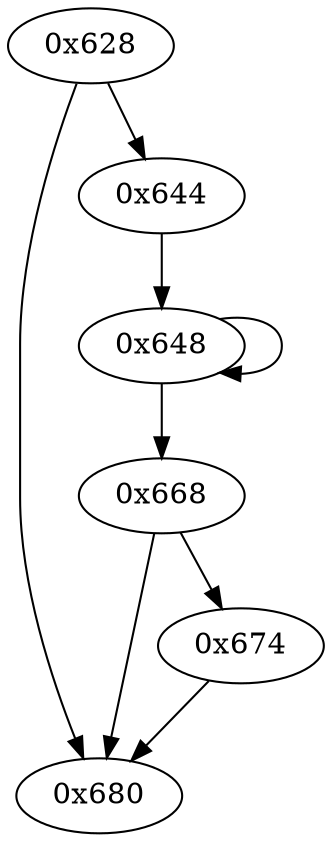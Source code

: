digraph "" {
	"0x680"	 [opcode="[u'mov', u'pop']"];
	"0x674"	 [opcode="[u'ldr', u'add', u'bl']"];
	"0x674" -> "0x680";
	"0x648"	 [opcode="[u'ldrb', u'add', u'add', u'and', u'bic', u'eor', u'sub', u'b']"];
	"0x648" -> "0x648";
	"0x668"	 [opcode="[u'ldr', u'cmp', u'b']"];
	"0x648" -> "0x668";
	"0x668" -> "0x680";
	"0x668" -> "0x674";
	"0x644"	 [opcode="[u'mov']"];
	"0x644" -> "0x648";
	"0x628"	 [opcode="[u'push', u'add', u'ldr', u'mov', u'bl', u'cmp', u'b']"];
	"0x628" -> "0x680";
	"0x628" -> "0x644";
}
